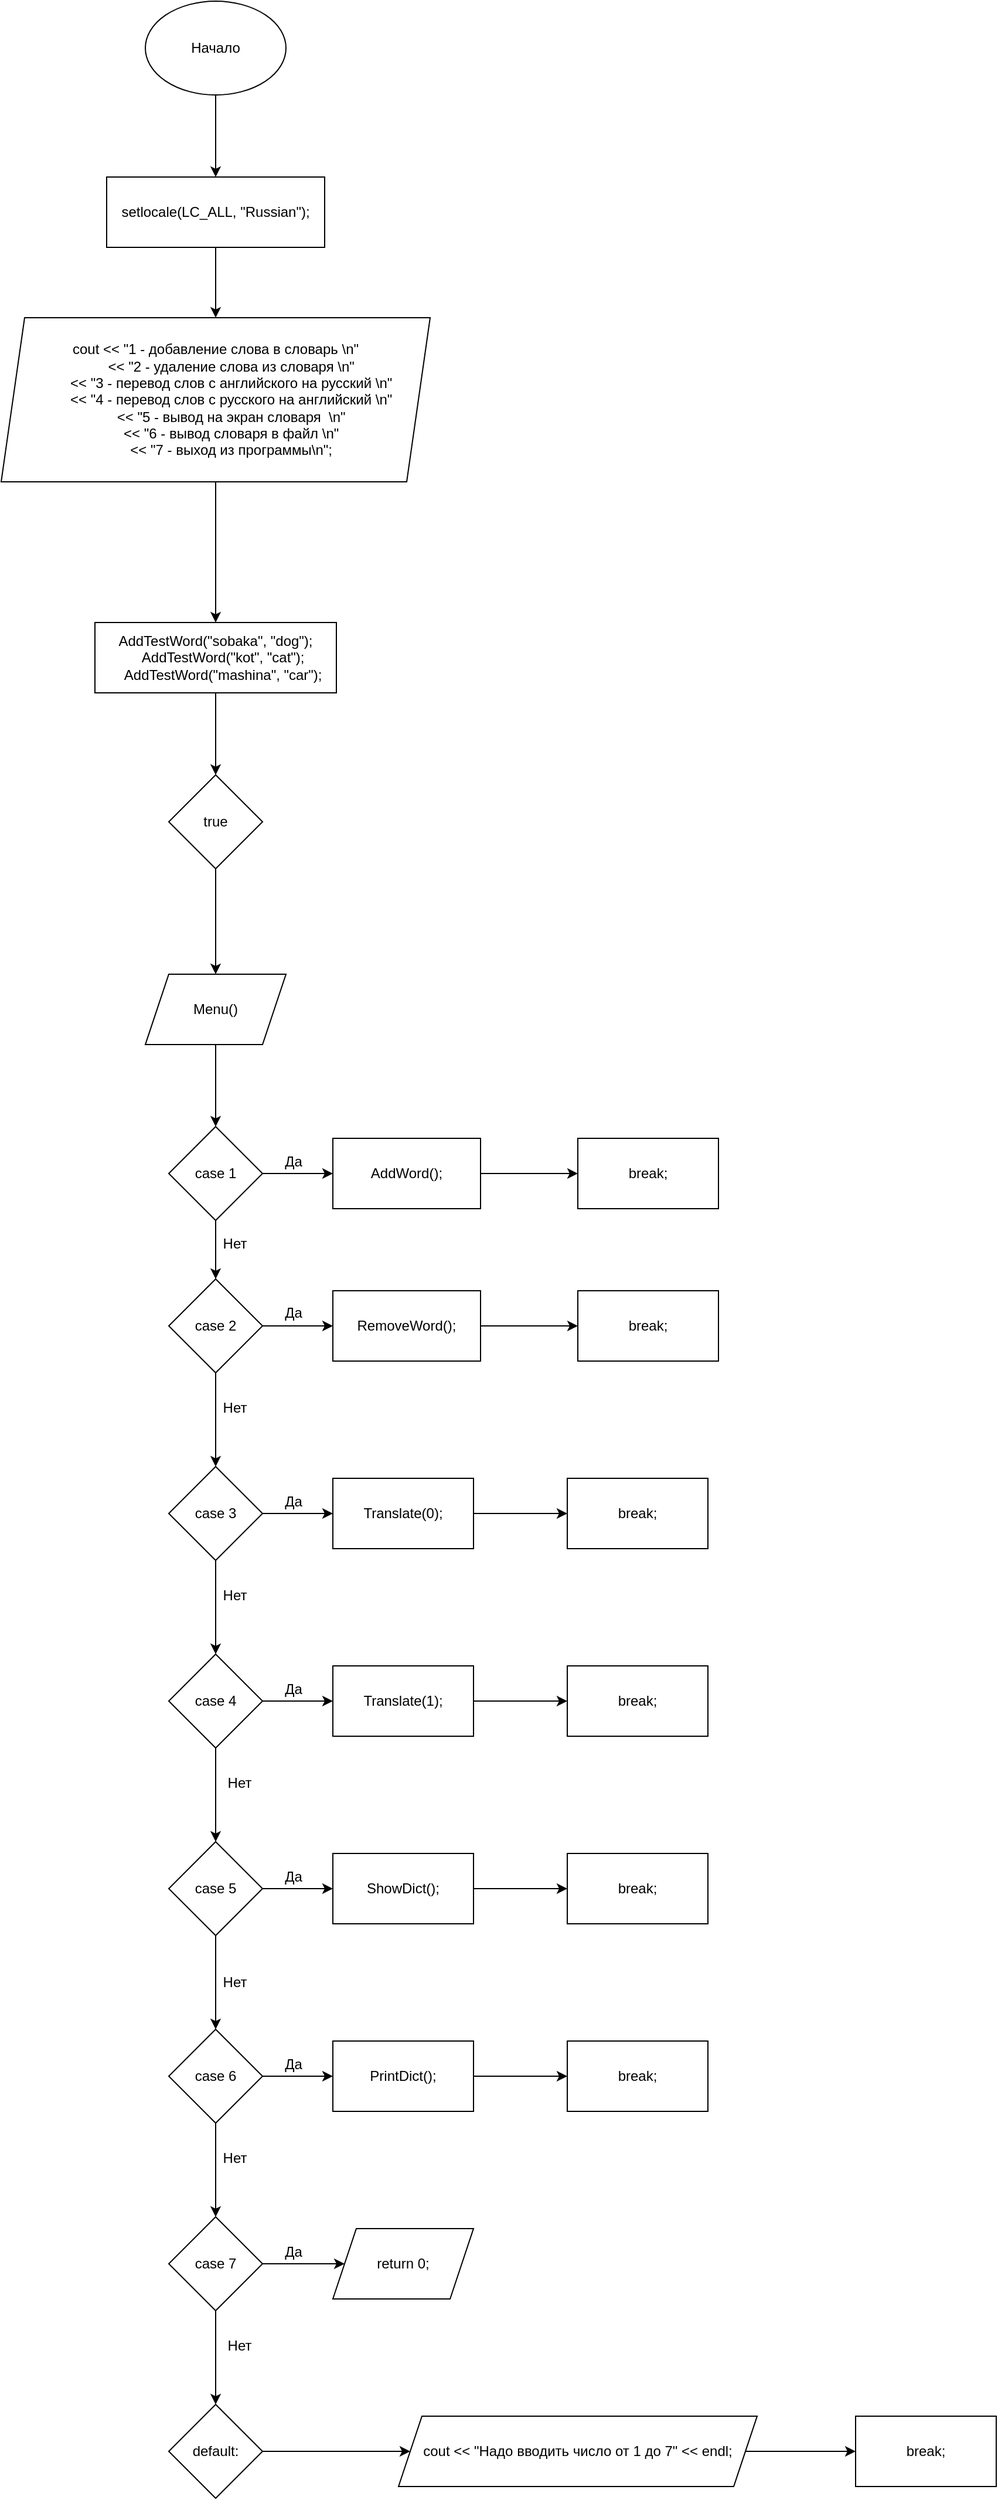 <mxfile version="15.8.7" type="device"><diagram id="6HoNH1AocpgZ3bFBRq7s" name="Страница 1"><mxGraphModel dx="865" dy="541" grid="1" gridSize="10" guides="1" tooltips="1" connect="1" arrows="1" fold="1" page="1" pageScale="1" pageWidth="827" pageHeight="1169" math="0" shadow="0"><root><mxCell id="0"/><mxCell id="1" parent="0"/><mxCell id="iZsMbkB6VaTpJoVDVNMC-4" value="" style="edgeStyle=orthogonalEdgeStyle;rounded=0;orthogonalLoop=1;jettySize=auto;html=1;" edge="1" parent="1" source="iZsMbkB6VaTpJoVDVNMC-2" target="iZsMbkB6VaTpJoVDVNMC-3"><mxGeometry relative="1" as="geometry"/></mxCell><mxCell id="iZsMbkB6VaTpJoVDVNMC-2" value="Начало" style="ellipse;whiteSpace=wrap;html=1;" vertex="1" parent="1"><mxGeometry x="354" y="40" width="120" height="80" as="geometry"/></mxCell><mxCell id="iZsMbkB6VaTpJoVDVNMC-6" value="" style="edgeStyle=orthogonalEdgeStyle;rounded=0;orthogonalLoop=1;jettySize=auto;html=1;" edge="1" parent="1" source="iZsMbkB6VaTpJoVDVNMC-3" target="iZsMbkB6VaTpJoVDVNMC-5"><mxGeometry relative="1" as="geometry"/></mxCell><mxCell id="iZsMbkB6VaTpJoVDVNMC-3" value="setlocale(LC_ALL, &quot;Russian&quot;);" style="whiteSpace=wrap;html=1;" vertex="1" parent="1"><mxGeometry x="321" y="190" width="186" height="60" as="geometry"/></mxCell><mxCell id="iZsMbkB6VaTpJoVDVNMC-8" value="" style="edgeStyle=orthogonalEdgeStyle;rounded=0;orthogonalLoop=1;jettySize=auto;html=1;" edge="1" parent="1" source="iZsMbkB6VaTpJoVDVNMC-5" target="iZsMbkB6VaTpJoVDVNMC-7"><mxGeometry relative="1" as="geometry"/></mxCell><mxCell id="iZsMbkB6VaTpJoVDVNMC-5" value="cout &lt;&lt; &quot;1 - добавление слова в словарь \n&quot;&#10;        &lt;&lt; &quot;2 - удаление слова из словаря \n&quot;&#10;        &lt;&lt; &quot;3 - перевод слов с английского на русский \n&quot;&#10;        &lt;&lt; &quot;4 - перевод слов с русского на английский \n&quot;&#10;        &lt;&lt; &quot;5 - вывод на экран словаря  \n&quot;&#10;        &lt;&lt; &quot;6 - вывод словаря в файл \n&quot;&#10;        &lt;&lt; &quot;7 - выход из программы\n&quot;;" style="shape=parallelogram;perimeter=parallelogramPerimeter;whiteSpace=wrap;html=1;fixedSize=1;" vertex="1" parent="1"><mxGeometry x="231" y="310" width="366" height="140" as="geometry"/></mxCell><mxCell id="iZsMbkB6VaTpJoVDVNMC-10" value="" style="edgeStyle=orthogonalEdgeStyle;rounded=0;orthogonalLoop=1;jettySize=auto;html=1;" edge="1" parent="1" source="iZsMbkB6VaTpJoVDVNMC-7" target="iZsMbkB6VaTpJoVDVNMC-9"><mxGeometry relative="1" as="geometry"/></mxCell><mxCell id="iZsMbkB6VaTpJoVDVNMC-7" value="AddTestWord(&quot;sobaka&quot;, &quot;dog&quot;);&#10;    AddTestWord(&quot;kot&quot;, &quot;cat&quot;);&#10;    AddTestWord(&quot;mashina&quot;, &quot;car&quot;);" style="whiteSpace=wrap;html=1;" vertex="1" parent="1"><mxGeometry x="311" y="570" width="206" height="60" as="geometry"/></mxCell><mxCell id="iZsMbkB6VaTpJoVDVNMC-14" value="" style="edgeStyle=orthogonalEdgeStyle;rounded=0;orthogonalLoop=1;jettySize=auto;html=1;" edge="1" parent="1" source="iZsMbkB6VaTpJoVDVNMC-9" target="iZsMbkB6VaTpJoVDVNMC-13"><mxGeometry relative="1" as="geometry"/></mxCell><mxCell id="iZsMbkB6VaTpJoVDVNMC-9" value="true" style="rhombus;whiteSpace=wrap;html=1;" vertex="1" parent="1"><mxGeometry x="374" y="700" width="80" height="80" as="geometry"/></mxCell><mxCell id="iZsMbkB6VaTpJoVDVNMC-16" value="" style="edgeStyle=orthogonalEdgeStyle;rounded=0;orthogonalLoop=1;jettySize=auto;html=1;" edge="1" parent="1" source="iZsMbkB6VaTpJoVDVNMC-13" target="iZsMbkB6VaTpJoVDVNMC-15"><mxGeometry relative="1" as="geometry"/></mxCell><mxCell id="iZsMbkB6VaTpJoVDVNMC-13" value="Menu()" style="shape=parallelogram;perimeter=parallelogramPerimeter;whiteSpace=wrap;html=1;fixedSize=1;" vertex="1" parent="1"><mxGeometry x="354" y="870" width="120" height="60" as="geometry"/></mxCell><mxCell id="iZsMbkB6VaTpJoVDVNMC-18" value="" style="edgeStyle=orthogonalEdgeStyle;rounded=0;orthogonalLoop=1;jettySize=auto;html=1;" edge="1" parent="1" source="iZsMbkB6VaTpJoVDVNMC-15" target="iZsMbkB6VaTpJoVDVNMC-17"><mxGeometry relative="1" as="geometry"/></mxCell><mxCell id="iZsMbkB6VaTpJoVDVNMC-26" style="edgeStyle=orthogonalEdgeStyle;rounded=0;orthogonalLoop=1;jettySize=auto;html=1;entryX=0.5;entryY=0;entryDx=0;entryDy=0;" edge="1" parent="1" source="iZsMbkB6VaTpJoVDVNMC-15" target="iZsMbkB6VaTpJoVDVNMC-22"><mxGeometry relative="1" as="geometry"/></mxCell><mxCell id="iZsMbkB6VaTpJoVDVNMC-15" value="case 1" style="rhombus;whiteSpace=wrap;html=1;" vertex="1" parent="1"><mxGeometry x="374" y="1000" width="80" height="80" as="geometry"/></mxCell><mxCell id="iZsMbkB6VaTpJoVDVNMC-20" value="" style="edgeStyle=orthogonalEdgeStyle;rounded=0;orthogonalLoop=1;jettySize=auto;html=1;" edge="1" parent="1" source="iZsMbkB6VaTpJoVDVNMC-17" target="iZsMbkB6VaTpJoVDVNMC-19"><mxGeometry relative="1" as="geometry"/></mxCell><mxCell id="iZsMbkB6VaTpJoVDVNMC-17" value="AddWord();" style="whiteSpace=wrap;html=1;" vertex="1" parent="1"><mxGeometry x="514" y="1010" width="126" height="60" as="geometry"/></mxCell><mxCell id="iZsMbkB6VaTpJoVDVNMC-19" value="break;" style="whiteSpace=wrap;html=1;" vertex="1" parent="1"><mxGeometry x="723" y="1010" width="120" height="60" as="geometry"/></mxCell><mxCell id="iZsMbkB6VaTpJoVDVNMC-21" value="" style="edgeStyle=orthogonalEdgeStyle;rounded=0;orthogonalLoop=1;jettySize=auto;html=1;" edge="1" parent="1" source="iZsMbkB6VaTpJoVDVNMC-22" target="iZsMbkB6VaTpJoVDVNMC-24"><mxGeometry relative="1" as="geometry"/></mxCell><mxCell id="iZsMbkB6VaTpJoVDVNMC-28" value="" style="edgeStyle=orthogonalEdgeStyle;rounded=0;orthogonalLoop=1;jettySize=auto;html=1;" edge="1" parent="1" source="iZsMbkB6VaTpJoVDVNMC-22" target="iZsMbkB6VaTpJoVDVNMC-27"><mxGeometry relative="1" as="geometry"/></mxCell><mxCell id="iZsMbkB6VaTpJoVDVNMC-22" value="case 2" style="rhombus;whiteSpace=wrap;html=1;" vertex="1" parent="1"><mxGeometry x="374" y="1130" width="80" height="80" as="geometry"/></mxCell><mxCell id="iZsMbkB6VaTpJoVDVNMC-23" value="" style="edgeStyle=orthogonalEdgeStyle;rounded=0;orthogonalLoop=1;jettySize=auto;html=1;" edge="1" parent="1" source="iZsMbkB6VaTpJoVDVNMC-24" target="iZsMbkB6VaTpJoVDVNMC-25"><mxGeometry relative="1" as="geometry"/></mxCell><mxCell id="iZsMbkB6VaTpJoVDVNMC-24" value="RemoveWord();" style="whiteSpace=wrap;html=1;" vertex="1" parent="1"><mxGeometry x="514" y="1140" width="126" height="60" as="geometry"/></mxCell><mxCell id="iZsMbkB6VaTpJoVDVNMC-25" value="break;" style="whiteSpace=wrap;html=1;" vertex="1" parent="1"><mxGeometry x="723" y="1140" width="120" height="60" as="geometry"/></mxCell><mxCell id="iZsMbkB6VaTpJoVDVNMC-30" value="" style="edgeStyle=orthogonalEdgeStyle;rounded=0;orthogonalLoop=1;jettySize=auto;html=1;" edge="1" parent="1" source="iZsMbkB6VaTpJoVDVNMC-27" target="iZsMbkB6VaTpJoVDVNMC-29"><mxGeometry relative="1" as="geometry"/></mxCell><mxCell id="iZsMbkB6VaTpJoVDVNMC-34" value="" style="edgeStyle=orthogonalEdgeStyle;rounded=0;orthogonalLoop=1;jettySize=auto;html=1;" edge="1" parent="1" source="iZsMbkB6VaTpJoVDVNMC-27" target="iZsMbkB6VaTpJoVDVNMC-33"><mxGeometry relative="1" as="geometry"/></mxCell><mxCell id="iZsMbkB6VaTpJoVDVNMC-27" value="case 3" style="rhombus;whiteSpace=wrap;html=1;" vertex="1" parent="1"><mxGeometry x="374" y="1290" width="80" height="80" as="geometry"/></mxCell><mxCell id="iZsMbkB6VaTpJoVDVNMC-32" value="" style="edgeStyle=orthogonalEdgeStyle;rounded=0;orthogonalLoop=1;jettySize=auto;html=1;" edge="1" parent="1" source="iZsMbkB6VaTpJoVDVNMC-29" target="iZsMbkB6VaTpJoVDVNMC-31"><mxGeometry relative="1" as="geometry"/></mxCell><mxCell id="iZsMbkB6VaTpJoVDVNMC-29" value="Translate(0);" style="whiteSpace=wrap;html=1;" vertex="1" parent="1"><mxGeometry x="514" y="1300" width="120" height="60" as="geometry"/></mxCell><mxCell id="iZsMbkB6VaTpJoVDVNMC-31" value="break;" style="whiteSpace=wrap;html=1;" vertex="1" parent="1"><mxGeometry x="714" y="1300" width="120" height="60" as="geometry"/></mxCell><mxCell id="iZsMbkB6VaTpJoVDVNMC-36" value="" style="edgeStyle=orthogonalEdgeStyle;rounded=0;orthogonalLoop=1;jettySize=auto;html=1;" edge="1" parent="1" source="iZsMbkB6VaTpJoVDVNMC-33" target="iZsMbkB6VaTpJoVDVNMC-35"><mxGeometry relative="1" as="geometry"/></mxCell><mxCell id="iZsMbkB6VaTpJoVDVNMC-40" value="" style="edgeStyle=orthogonalEdgeStyle;rounded=0;orthogonalLoop=1;jettySize=auto;html=1;" edge="1" parent="1" source="iZsMbkB6VaTpJoVDVNMC-33" target="iZsMbkB6VaTpJoVDVNMC-39"><mxGeometry relative="1" as="geometry"/></mxCell><mxCell id="iZsMbkB6VaTpJoVDVNMC-33" value="case 4" style="rhombus;whiteSpace=wrap;html=1;" vertex="1" parent="1"><mxGeometry x="374" y="1450" width="80" height="80" as="geometry"/></mxCell><mxCell id="iZsMbkB6VaTpJoVDVNMC-38" value="" style="edgeStyle=orthogonalEdgeStyle;rounded=0;orthogonalLoop=1;jettySize=auto;html=1;" edge="1" parent="1" source="iZsMbkB6VaTpJoVDVNMC-35" target="iZsMbkB6VaTpJoVDVNMC-37"><mxGeometry relative="1" as="geometry"/></mxCell><mxCell id="iZsMbkB6VaTpJoVDVNMC-35" value="Translate(1);" style="whiteSpace=wrap;html=1;" vertex="1" parent="1"><mxGeometry x="514" y="1460" width="120" height="60" as="geometry"/></mxCell><mxCell id="iZsMbkB6VaTpJoVDVNMC-37" value="break;" style="whiteSpace=wrap;html=1;" vertex="1" parent="1"><mxGeometry x="714" y="1460" width="120" height="60" as="geometry"/></mxCell><mxCell id="iZsMbkB6VaTpJoVDVNMC-42" value="" style="edgeStyle=orthogonalEdgeStyle;rounded=0;orthogonalLoop=1;jettySize=auto;html=1;" edge="1" parent="1" source="iZsMbkB6VaTpJoVDVNMC-39" target="iZsMbkB6VaTpJoVDVNMC-41"><mxGeometry relative="1" as="geometry"/></mxCell><mxCell id="iZsMbkB6VaTpJoVDVNMC-46" value="" style="edgeStyle=orthogonalEdgeStyle;rounded=0;orthogonalLoop=1;jettySize=auto;html=1;" edge="1" parent="1" source="iZsMbkB6VaTpJoVDVNMC-39" target="iZsMbkB6VaTpJoVDVNMC-45"><mxGeometry relative="1" as="geometry"/></mxCell><mxCell id="iZsMbkB6VaTpJoVDVNMC-39" value="case 5" style="rhombus;whiteSpace=wrap;html=1;" vertex="1" parent="1"><mxGeometry x="374" y="1610" width="80" height="80" as="geometry"/></mxCell><mxCell id="iZsMbkB6VaTpJoVDVNMC-44" value="" style="edgeStyle=orthogonalEdgeStyle;rounded=0;orthogonalLoop=1;jettySize=auto;html=1;" edge="1" parent="1" source="iZsMbkB6VaTpJoVDVNMC-41" target="iZsMbkB6VaTpJoVDVNMC-43"><mxGeometry relative="1" as="geometry"/></mxCell><mxCell id="iZsMbkB6VaTpJoVDVNMC-41" value="ShowDict();" style="whiteSpace=wrap;html=1;" vertex="1" parent="1"><mxGeometry x="514" y="1620" width="120" height="60" as="geometry"/></mxCell><mxCell id="iZsMbkB6VaTpJoVDVNMC-43" value="break;" style="whiteSpace=wrap;html=1;" vertex="1" parent="1"><mxGeometry x="714" y="1620" width="120" height="60" as="geometry"/></mxCell><mxCell id="iZsMbkB6VaTpJoVDVNMC-48" value="" style="edgeStyle=orthogonalEdgeStyle;rounded=0;orthogonalLoop=1;jettySize=auto;html=1;" edge="1" parent="1" source="iZsMbkB6VaTpJoVDVNMC-45" target="iZsMbkB6VaTpJoVDVNMC-47"><mxGeometry relative="1" as="geometry"/></mxCell><mxCell id="iZsMbkB6VaTpJoVDVNMC-52" value="" style="edgeStyle=orthogonalEdgeStyle;rounded=0;orthogonalLoop=1;jettySize=auto;html=1;" edge="1" parent="1" source="iZsMbkB6VaTpJoVDVNMC-45" target="iZsMbkB6VaTpJoVDVNMC-51"><mxGeometry relative="1" as="geometry"/></mxCell><mxCell id="iZsMbkB6VaTpJoVDVNMC-45" value="case 6" style="rhombus;whiteSpace=wrap;html=1;" vertex="1" parent="1"><mxGeometry x="374" y="1770" width="80" height="80" as="geometry"/></mxCell><mxCell id="iZsMbkB6VaTpJoVDVNMC-50" value="" style="edgeStyle=orthogonalEdgeStyle;rounded=0;orthogonalLoop=1;jettySize=auto;html=1;" edge="1" parent="1" source="iZsMbkB6VaTpJoVDVNMC-47" target="iZsMbkB6VaTpJoVDVNMC-49"><mxGeometry relative="1" as="geometry"/></mxCell><mxCell id="iZsMbkB6VaTpJoVDVNMC-47" value="PrintDict();" style="whiteSpace=wrap;html=1;" vertex="1" parent="1"><mxGeometry x="514" y="1780" width="120" height="60" as="geometry"/></mxCell><mxCell id="iZsMbkB6VaTpJoVDVNMC-49" value="break;" style="whiteSpace=wrap;html=1;" vertex="1" parent="1"><mxGeometry x="714" y="1780" width="120" height="60" as="geometry"/></mxCell><mxCell id="iZsMbkB6VaTpJoVDVNMC-56" value="" style="edgeStyle=orthogonalEdgeStyle;rounded=0;orthogonalLoop=1;jettySize=auto;html=1;" edge="1" parent="1" source="iZsMbkB6VaTpJoVDVNMC-51" target="iZsMbkB6VaTpJoVDVNMC-55"><mxGeometry relative="1" as="geometry"/></mxCell><mxCell id="iZsMbkB6VaTpJoVDVNMC-59" value="" style="edgeStyle=orthogonalEdgeStyle;rounded=0;orthogonalLoop=1;jettySize=auto;html=1;" edge="1" parent="1" source="iZsMbkB6VaTpJoVDVNMC-51" target="iZsMbkB6VaTpJoVDVNMC-58"><mxGeometry relative="1" as="geometry"/></mxCell><mxCell id="iZsMbkB6VaTpJoVDVNMC-51" value="case 7" style="rhombus;whiteSpace=wrap;html=1;" vertex="1" parent="1"><mxGeometry x="374" y="1930" width="80" height="80" as="geometry"/></mxCell><mxCell id="iZsMbkB6VaTpJoVDVNMC-55" value="return 0;" style="shape=parallelogram;perimeter=parallelogramPerimeter;whiteSpace=wrap;html=1;fixedSize=1;" vertex="1" parent="1"><mxGeometry x="514" y="1940" width="120" height="60" as="geometry"/></mxCell><mxCell id="iZsMbkB6VaTpJoVDVNMC-65" value="" style="edgeStyle=orthogonalEdgeStyle;rounded=0;orthogonalLoop=1;jettySize=auto;html=1;" edge="1" parent="1" source="iZsMbkB6VaTpJoVDVNMC-58" target="iZsMbkB6VaTpJoVDVNMC-64"><mxGeometry relative="1" as="geometry"/></mxCell><mxCell id="iZsMbkB6VaTpJoVDVNMC-58" value="default:" style="rhombus;whiteSpace=wrap;html=1;" vertex="1" parent="1"><mxGeometry x="374" y="2090" width="80" height="80" as="geometry"/></mxCell><mxCell id="iZsMbkB6VaTpJoVDVNMC-67" value="" style="edgeStyle=orthogonalEdgeStyle;rounded=0;orthogonalLoop=1;jettySize=auto;html=1;" edge="1" parent="1" source="iZsMbkB6VaTpJoVDVNMC-64" target="iZsMbkB6VaTpJoVDVNMC-66"><mxGeometry relative="1" as="geometry"/></mxCell><mxCell id="iZsMbkB6VaTpJoVDVNMC-64" value="cout &lt;&lt; &quot;Надо вводить число от 1 до 7&quot; &lt;&lt; endl;" style="shape=parallelogram;perimeter=parallelogramPerimeter;whiteSpace=wrap;html=1;fixedSize=1;" vertex="1" parent="1"><mxGeometry x="570" y="2100" width="306" height="60" as="geometry"/></mxCell><mxCell id="iZsMbkB6VaTpJoVDVNMC-66" value="break;" style="whiteSpace=wrap;html=1;" vertex="1" parent="1"><mxGeometry x="960" y="2100" width="120" height="60" as="geometry"/></mxCell><mxCell id="iZsMbkB6VaTpJoVDVNMC-68" value="Да" style="text;html=1;align=center;verticalAlign=middle;resizable=0;points=[];autosize=1;strokeColor=none;fillColor=none;" vertex="1" parent="1"><mxGeometry x="465" y="1020" width="30" height="20" as="geometry"/></mxCell><mxCell id="iZsMbkB6VaTpJoVDVNMC-69" value="Да" style="text;html=1;align=center;verticalAlign=middle;resizable=0;points=[];autosize=1;strokeColor=none;fillColor=none;" vertex="1" parent="1"><mxGeometry x="465" y="1149" width="30" height="20" as="geometry"/></mxCell><mxCell id="iZsMbkB6VaTpJoVDVNMC-70" value="Да" style="text;html=1;align=center;verticalAlign=middle;resizable=0;points=[];autosize=1;strokeColor=none;fillColor=none;" vertex="1" parent="1"><mxGeometry x="465" y="1310" width="30" height="20" as="geometry"/></mxCell><mxCell id="iZsMbkB6VaTpJoVDVNMC-71" value="Да" style="text;html=1;align=center;verticalAlign=middle;resizable=0;points=[];autosize=1;strokeColor=none;fillColor=none;" vertex="1" parent="1"><mxGeometry x="465" y="1470" width="30" height="20" as="geometry"/></mxCell><mxCell id="iZsMbkB6VaTpJoVDVNMC-72" value="Да" style="text;html=1;align=center;verticalAlign=middle;resizable=0;points=[];autosize=1;strokeColor=none;fillColor=none;" vertex="1" parent="1"><mxGeometry x="465" y="1630" width="30" height="20" as="geometry"/></mxCell><mxCell id="iZsMbkB6VaTpJoVDVNMC-73" value="Да" style="text;html=1;align=center;verticalAlign=middle;resizable=0;points=[];autosize=1;strokeColor=none;fillColor=none;" vertex="1" parent="1"><mxGeometry x="465" y="1790" width="30" height="20" as="geometry"/></mxCell><mxCell id="iZsMbkB6VaTpJoVDVNMC-74" value="Да" style="text;html=1;align=center;verticalAlign=middle;resizable=0;points=[];autosize=1;strokeColor=none;fillColor=none;" vertex="1" parent="1"><mxGeometry x="465" y="1950" width="30" height="20" as="geometry"/></mxCell><mxCell id="iZsMbkB6VaTpJoVDVNMC-75" value="Нет" style="text;html=1;align=center;verticalAlign=middle;resizable=0;points=[];autosize=1;strokeColor=none;fillColor=none;" vertex="1" parent="1"><mxGeometry x="414" y="2030" width="40" height="20" as="geometry"/></mxCell><mxCell id="iZsMbkB6VaTpJoVDVNMC-76" value="Нет" style="text;html=1;align=center;verticalAlign=middle;resizable=0;points=[];autosize=1;strokeColor=none;fillColor=none;" vertex="1" parent="1"><mxGeometry x="410" y="1870" width="40" height="20" as="geometry"/></mxCell><mxCell id="iZsMbkB6VaTpJoVDVNMC-77" value="Нет" style="text;html=1;align=center;verticalAlign=middle;resizable=0;points=[];autosize=1;strokeColor=none;fillColor=none;" vertex="1" parent="1"><mxGeometry x="410" y="1720" width="40" height="20" as="geometry"/></mxCell><mxCell id="iZsMbkB6VaTpJoVDVNMC-79" value="Нет" style="text;html=1;align=center;verticalAlign=middle;resizable=0;points=[];autosize=1;strokeColor=none;fillColor=none;" vertex="1" parent="1"><mxGeometry x="414" y="1550" width="40" height="20" as="geometry"/></mxCell><mxCell id="iZsMbkB6VaTpJoVDVNMC-80" value="Нет" style="text;html=1;align=center;verticalAlign=middle;resizable=0;points=[];autosize=1;strokeColor=none;fillColor=none;" vertex="1" parent="1"><mxGeometry x="410" y="1390" width="40" height="20" as="geometry"/></mxCell><mxCell id="iZsMbkB6VaTpJoVDVNMC-81" value="Нет" style="text;html=1;align=center;verticalAlign=middle;resizable=0;points=[];autosize=1;strokeColor=none;fillColor=none;" vertex="1" parent="1"><mxGeometry x="410" y="1230" width="40" height="20" as="geometry"/></mxCell><mxCell id="iZsMbkB6VaTpJoVDVNMC-82" value="Нет" style="text;html=1;align=center;verticalAlign=middle;resizable=0;points=[];autosize=1;strokeColor=none;fillColor=none;" vertex="1" parent="1"><mxGeometry x="410" y="1090" width="40" height="20" as="geometry"/></mxCell></root></mxGraphModel></diagram></mxfile>